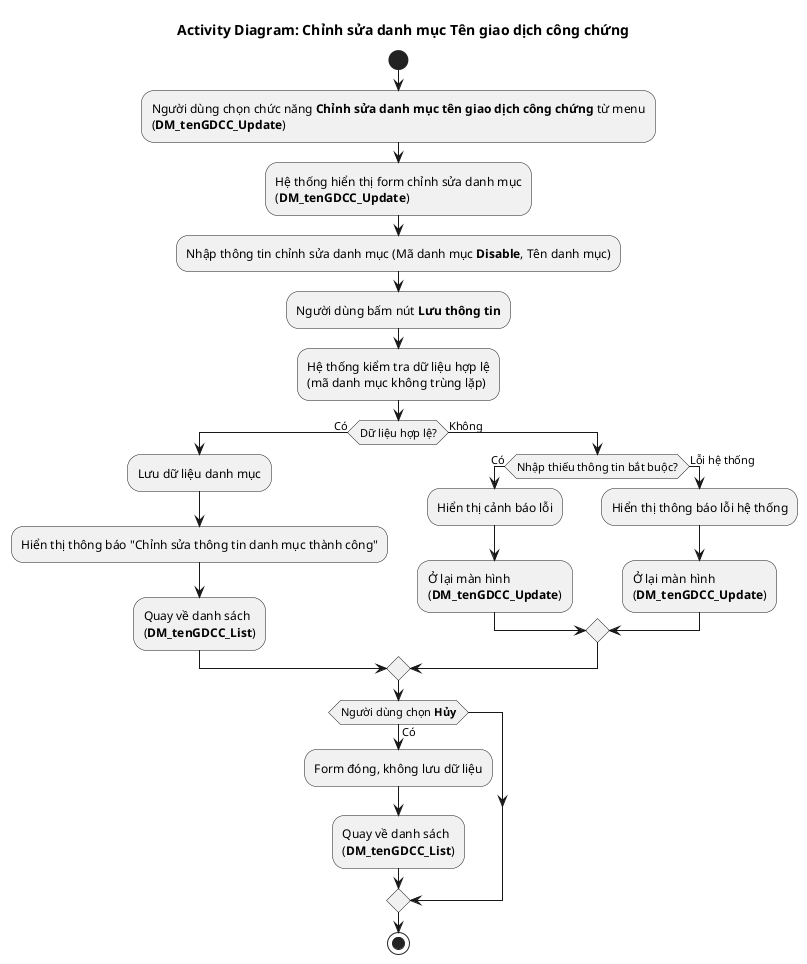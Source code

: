 @startuml DM_TenGDCC_Update
!pragma layout smetana
title Activity Diagram: Chỉnh sửa danh mục Tên giao dịch công chứng
start
:Người dùng chọn chức năng **Chỉnh sửa danh mục tên giao dịch công chứng** từ menu\n(**DM_tenGDCC_Update**);
:Hệ thống hiển thị form chỉnh sửa danh mục\n(**DM_tenGDCC_Update**);
:Nhập thông tin chỉnh sửa danh mục (Mã danh mục **Disable**, Tên danh mục);
:Người dùng bấm nút **Lưu thông tin**;
:Hệ thống kiểm tra dữ liệu hợp lệ\n(mã danh mục không trùng lặp);
if (Dữ liệu hợp lệ?) then (Có)
  :Lưu dữ liệu danh mục;
  :Hiển thị thông báo "Chỉnh sửa thông tin danh mục thành công";
  :Quay về danh sách\n(**DM_tenGDCC_List**);
else (Không)
  if (Nhập thiếu thông tin bắt buộc?) then (Có)
    :Hiển thị cảnh báo lỗi;
    :Ở lại màn hình\n(**DM_tenGDCC_Update**);
  else (Lỗi hệ thống)
    :Hiển thị thông báo lỗi hệ thống;
    :Ở lại màn hình\n(**DM_tenGDCC_Update**);
  endif
endif

if (Người dùng chọn **Hủy**) then (Có)
  :Form đóng, không lưu dữ liệu;
  :Quay về danh sách\n(**DM_tenGDCC_List**);
endif

stop
@enduml
